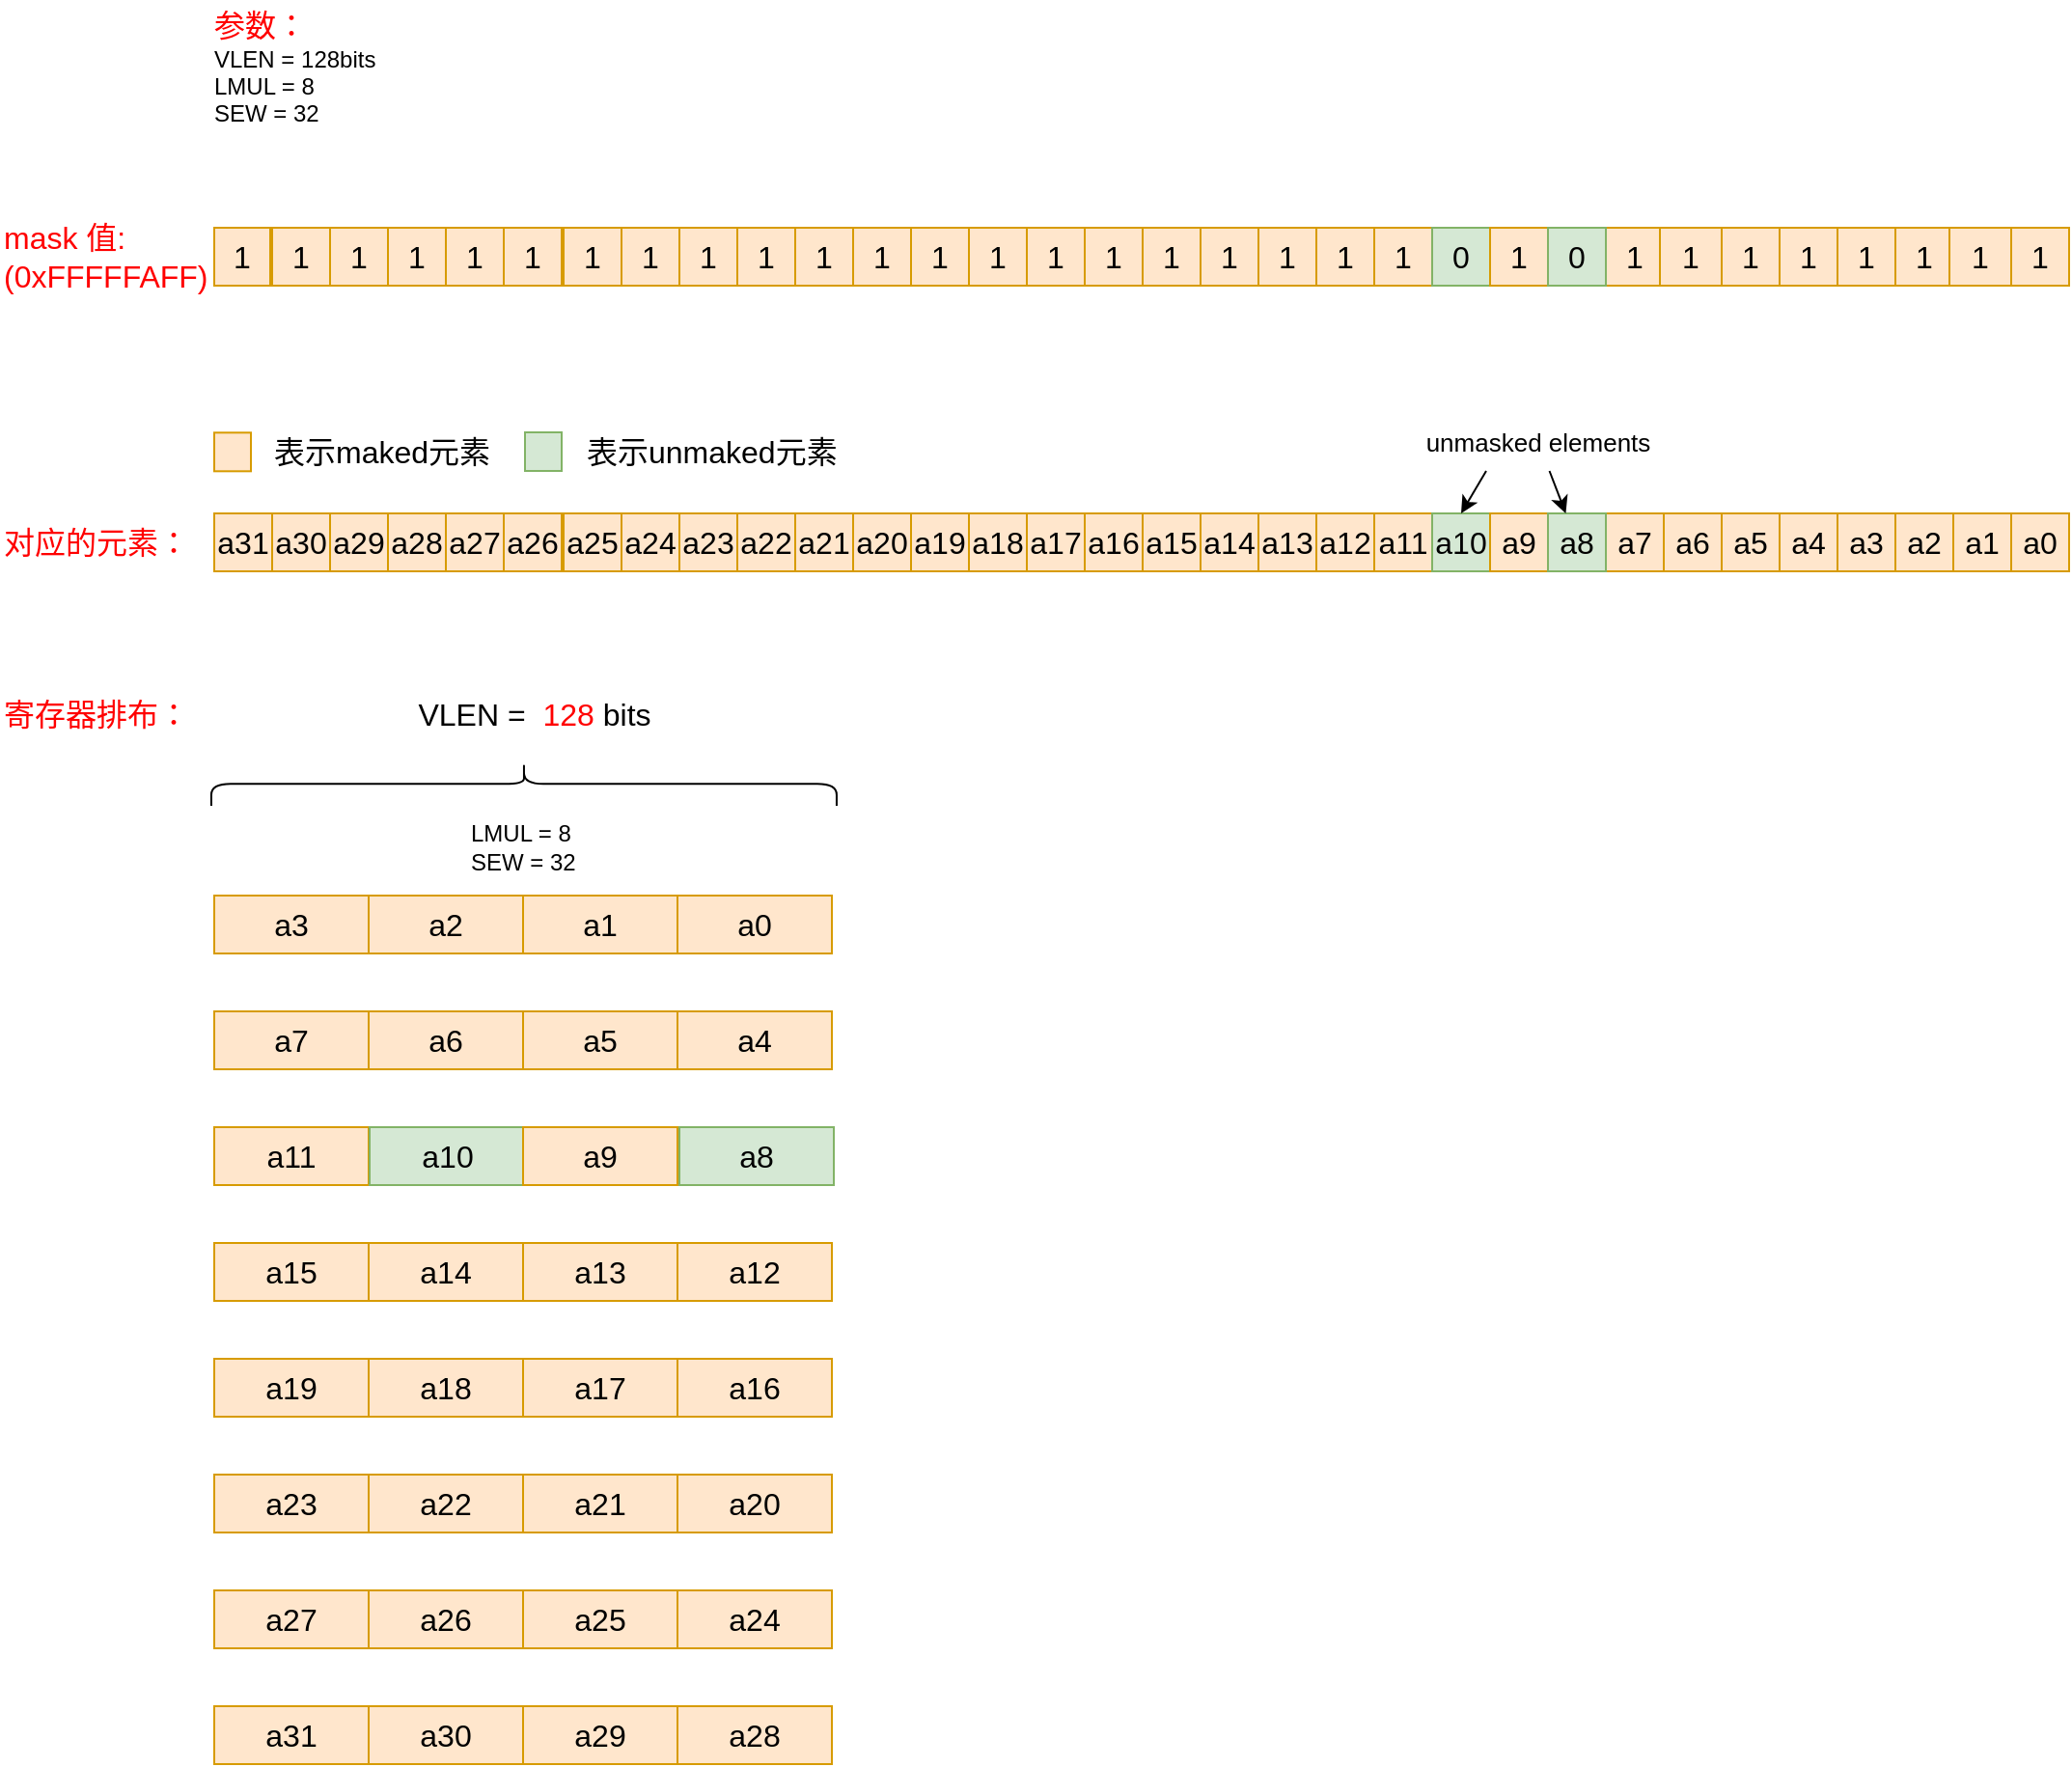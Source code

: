 <mxfile version="21.5.0" type="device">
  <diagram name="第 1 页" id="nJRzv5rlB3VEnub_vDUY">
    <mxGraphModel dx="1416" dy="818" grid="1" gridSize="10" guides="1" tooltips="1" connect="1" arrows="1" fold="1" page="1" pageScale="1" pageWidth="827" pageHeight="1169" math="0" shadow="0">
      <root>
        <mxCell id="0" />
        <mxCell id="1" parent="0" />
        <mxCell id="L7PPIbatm0o-3SstzBcX-66" value="&lt;font style=&quot;font-size: 16px;&quot;&gt;a3&lt;/font&gt;" style="rounded=0;whiteSpace=wrap;html=1;fillColor=#ffe6cc;strokeColor=#d79b00;" parent="1" vertex="1">
          <mxGeometry x="161" y="570" width="80" height="30" as="geometry" />
        </mxCell>
        <mxCell id="L7PPIbatm0o-3SstzBcX-67" value="a2" style="rounded=0;whiteSpace=wrap;html=1;" parent="1" vertex="1">
          <mxGeometry x="241" y="570" width="80" height="30" as="geometry" />
        </mxCell>
        <mxCell id="L7PPIbatm0o-3SstzBcX-68" value="&lt;font style=&quot;font-size: 16px;&quot;&gt;a1&lt;/font&gt;" style="rounded=0;whiteSpace=wrap;html=1;fillColor=#FFB366;" parent="1" vertex="1">
          <mxGeometry x="321" y="570" width="80" height="30" as="geometry" />
        </mxCell>
        <mxCell id="L7PPIbatm0o-3SstzBcX-69" value="&lt;font style=&quot;font-size: 16px;&quot;&gt;a0&lt;/font&gt;" style="rounded=0;whiteSpace=wrap;html=1;fillColor=#ffe6cc;strokeColor=#d79b00;" parent="1" vertex="1">
          <mxGeometry x="401" y="570" width="80" height="30" as="geometry" />
        </mxCell>
        <mxCell id="L7PPIbatm0o-3SstzBcX-70" value="&lt;font style=&quot;font-size: 16px;&quot;&gt;a7&lt;/font&gt;" style="rounded=0;whiteSpace=wrap;html=1;fillColor=#ffe6cc;strokeColor=#d79b00;" parent="1" vertex="1">
          <mxGeometry x="161" y="630" width="80" height="30" as="geometry" />
        </mxCell>
        <mxCell id="L7PPIbatm0o-3SstzBcX-71" value="&lt;font style=&quot;font-size: 16px;&quot;&gt;a6&lt;/font&gt;" style="rounded=0;whiteSpace=wrap;html=1;fillColor=#ffe6cc;strokeColor=#d79b00;" parent="1" vertex="1">
          <mxGeometry x="241" y="630" width="80" height="30" as="geometry" />
        </mxCell>
        <mxCell id="L7PPIbatm0o-3SstzBcX-72" value="&lt;font style=&quot;font-size: 16px;&quot;&gt;a5&lt;/font&gt;" style="rounded=0;whiteSpace=wrap;html=1;fillColor=#ffe6cc;strokeColor=#d79b00;" parent="1" vertex="1">
          <mxGeometry x="321" y="630" width="80" height="30" as="geometry" />
        </mxCell>
        <mxCell id="L7PPIbatm0o-3SstzBcX-73" value="&lt;font style=&quot;font-size: 16px;&quot;&gt;a4&lt;/font&gt;" style="rounded=0;whiteSpace=wrap;html=1;fillColor=#ffe6cc;strokeColor=#d79b00;" parent="1" vertex="1">
          <mxGeometry x="401" y="630" width="80" height="30" as="geometry" />
        </mxCell>
        <mxCell id="L7PPIbatm0o-3SstzBcX-74" value="&lt;font style=&quot;font-size: 16px;&quot;&gt;a3&lt;/font&gt;" style="rounded=0;whiteSpace=wrap;html=1;" parent="1" vertex="1">
          <mxGeometry x="241" y="570" width="80" height="30" as="geometry" />
        </mxCell>
        <mxCell id="L7PPIbatm0o-3SstzBcX-75" value="&lt;font style=&quot;font-size: 16px;&quot;&gt;a2&lt;/font&gt;" style="rounded=0;whiteSpace=wrap;html=1;fillColor=#FFB366;" parent="1" vertex="1">
          <mxGeometry x="241" y="570" width="80" height="30" as="geometry" />
        </mxCell>
        <mxCell id="L7PPIbatm0o-3SstzBcX-77" value="LMUL = 8&lt;br&gt;SEW = 32" style="text;strokeColor=none;align=left;fillColor=none;html=1;verticalAlign=middle;whiteSpace=wrap;rounded=0;" parent="1" vertex="1">
          <mxGeometry x="292" y="530" width="60" height="30" as="geometry" />
        </mxCell>
        <mxCell id="L7PPIbatm0o-3SstzBcX-79" value="" style="shape=curlyBracket;whiteSpace=wrap;html=1;rounded=1;labelPosition=left;verticalLabelPosition=middle;align=right;verticalAlign=middle;rotation=90;size=0.5;" parent="1" vertex="1">
          <mxGeometry x="310.16" y="350.16" width="22.63" height="324" as="geometry" />
        </mxCell>
        <mxCell id="L7PPIbatm0o-3SstzBcX-80" value="&lt;font style=&quot;font-size: 16px;&quot;&gt;VLEN =&amp;nbsp; &lt;font style=&quot;font-size: 16px;&quot; color=&quot;#ff0000&quot;&gt;128 &lt;/font&gt;bits&lt;/font&gt;" style="text;strokeColor=none;align=center;fillColor=none;html=1;verticalAlign=middle;whiteSpace=wrap;rounded=0;" parent="1" vertex="1">
          <mxGeometry x="262.32" y="461" width="130" height="30" as="geometry" />
        </mxCell>
        <mxCell id="L7PPIbatm0o-3SstzBcX-81" value="&lt;font style=&quot;font-size: 16px;&quot;&gt;a2&lt;/font&gt;" style="rounded=0;whiteSpace=wrap;html=1;fillColor=#ffe6cc;strokeColor=#d79b00;" parent="1" vertex="1">
          <mxGeometry x="241" y="570" width="80" height="30" as="geometry" />
        </mxCell>
        <mxCell id="L7PPIbatm0o-3SstzBcX-82" value="&lt;font style=&quot;font-size: 16px;&quot;&gt;a1&lt;/font&gt;" style="rounded=0;whiteSpace=wrap;html=1;fillColor=#ffe6cc;strokeColor=#d79b00;" parent="1" vertex="1">
          <mxGeometry x="321" y="570" width="80" height="30" as="geometry" />
        </mxCell>
        <mxCell id="L7PPIbatm0o-3SstzBcX-85" value="&lt;font style=&quot;font-size: 16px;&quot;&gt;a11&lt;/font&gt;" style="rounded=0;whiteSpace=wrap;html=1;fillColor=#ffe6cc;strokeColor=#d79b00;" parent="1" vertex="1">
          <mxGeometry x="161" y="690" width="80" height="30" as="geometry" />
        </mxCell>
        <mxCell id="L7PPIbatm0o-3SstzBcX-86" value="&lt;span style=&quot;font-size: 16px;&quot;&gt;a10&lt;/span&gt;" style="rounded=0;whiteSpace=wrap;html=1;fillColor=#d5e8d4;strokeColor=#82b366;" parent="1" vertex="1">
          <mxGeometry x="241.5" y="690" width="80" height="30" as="geometry" />
        </mxCell>
        <mxCell id="L7PPIbatm0o-3SstzBcX-87" value="&lt;font style=&quot;font-size: 16px;&quot;&gt;a9&lt;/font&gt;" style="rounded=0;whiteSpace=wrap;html=1;fillColor=#ffe6cc;strokeColor=#d79b00;" parent="1" vertex="1">
          <mxGeometry x="321" y="690" width="80" height="30" as="geometry" />
        </mxCell>
        <mxCell id="L7PPIbatm0o-3SstzBcX-88" value="&lt;span style=&quot;font-size: 16px;&quot;&gt;a8&lt;/span&gt;" style="rounded=0;whiteSpace=wrap;html=1;fillColor=#d5e8d4;strokeColor=#82b366;" parent="1" vertex="1">
          <mxGeometry x="402" y="690" width="80" height="30" as="geometry" />
        </mxCell>
        <mxCell id="L7PPIbatm0o-3SstzBcX-90" value="&lt;font style=&quot;font-size: 16px;&quot;&gt;a15&lt;/font&gt;" style="rounded=0;whiteSpace=wrap;html=1;fillColor=#ffe6cc;strokeColor=#d79b00;" parent="1" vertex="1">
          <mxGeometry x="161" y="750" width="80" height="30" as="geometry" />
        </mxCell>
        <mxCell id="L7PPIbatm0o-3SstzBcX-91" value="&lt;font style=&quot;font-size: 16px;&quot;&gt;a14&lt;/font&gt;" style="rounded=0;whiteSpace=wrap;html=1;fillColor=#ffe6cc;strokeColor=#d79b00;" parent="1" vertex="1">
          <mxGeometry x="241" y="750" width="80" height="30" as="geometry" />
        </mxCell>
        <mxCell id="L7PPIbatm0o-3SstzBcX-92" value="&lt;font style=&quot;font-size: 16px;&quot;&gt;a13&lt;/font&gt;" style="rounded=0;whiteSpace=wrap;html=1;fillColor=#ffe6cc;strokeColor=#d79b00;" parent="1" vertex="1">
          <mxGeometry x="321" y="750" width="80" height="30" as="geometry" />
        </mxCell>
        <mxCell id="L7PPIbatm0o-3SstzBcX-93" value="&lt;font style=&quot;font-size: 16px;&quot;&gt;a12&lt;/font&gt;" style="rounded=0;whiteSpace=wrap;html=1;fillColor=#ffe6cc;strokeColor=#d79b00;" parent="1" vertex="1">
          <mxGeometry x="401" y="750" width="80" height="30" as="geometry" />
        </mxCell>
        <mxCell id="L7PPIbatm0o-3SstzBcX-95" value="&lt;font style=&quot;font-size: 16px;&quot;&gt;a19&lt;/font&gt;" style="rounded=0;whiteSpace=wrap;html=1;fillColor=#ffe6cc;strokeColor=#d79b00;" parent="1" vertex="1">
          <mxGeometry x="161" y="810" width="80" height="30" as="geometry" />
        </mxCell>
        <mxCell id="L7PPIbatm0o-3SstzBcX-96" value="&lt;font style=&quot;font-size: 16px;&quot;&gt;a18&lt;/font&gt;" style="rounded=0;whiteSpace=wrap;html=1;fillColor=#ffe6cc;strokeColor=#d79b00;" parent="1" vertex="1">
          <mxGeometry x="241" y="810" width="80" height="30" as="geometry" />
        </mxCell>
        <mxCell id="L7PPIbatm0o-3SstzBcX-97" value="&lt;font style=&quot;font-size: 16px;&quot;&gt;a17&lt;/font&gt;" style="rounded=0;whiteSpace=wrap;html=1;fillColor=#ffe6cc;strokeColor=#d79b00;" parent="1" vertex="1">
          <mxGeometry x="321" y="810" width="80" height="30" as="geometry" />
        </mxCell>
        <mxCell id="L7PPIbatm0o-3SstzBcX-98" value="&lt;font style=&quot;font-size: 16px;&quot;&gt;a16&lt;/font&gt;" style="rounded=0;whiteSpace=wrap;html=1;fillColor=#ffe6cc;strokeColor=#d79b00;" parent="1" vertex="1">
          <mxGeometry x="401" y="810" width="80" height="30" as="geometry" />
        </mxCell>
        <mxCell id="L7PPIbatm0o-3SstzBcX-100" value="&lt;font style=&quot;font-size: 16px;&quot;&gt;a23&lt;/font&gt;" style="rounded=0;whiteSpace=wrap;html=1;fillColor=#ffe6cc;strokeColor=#d79b00;" parent="1" vertex="1">
          <mxGeometry x="161" y="870" width="80" height="30" as="geometry" />
        </mxCell>
        <mxCell id="L7PPIbatm0o-3SstzBcX-101" value="&lt;font style=&quot;font-size: 16px;&quot;&gt;a22&lt;/font&gt;" style="rounded=0;whiteSpace=wrap;html=1;fillColor=#ffe6cc;strokeColor=#d79b00;" parent="1" vertex="1">
          <mxGeometry x="241" y="870" width="80" height="30" as="geometry" />
        </mxCell>
        <mxCell id="L7PPIbatm0o-3SstzBcX-102" value="&lt;font style=&quot;font-size: 16px;&quot;&gt;a21&lt;/font&gt;" style="rounded=0;whiteSpace=wrap;html=1;fillColor=#ffe6cc;strokeColor=#d79b00;" parent="1" vertex="1">
          <mxGeometry x="321" y="870" width="80" height="30" as="geometry" />
        </mxCell>
        <mxCell id="L7PPIbatm0o-3SstzBcX-103" value="&lt;span style=&quot;font-size: 16px;&quot;&gt;a20&lt;/span&gt;" style="rounded=0;whiteSpace=wrap;html=1;fillColor=#ffe6cc;strokeColor=#d79b00;" parent="1" vertex="1">
          <mxGeometry x="401" y="870" width="80" height="30" as="geometry" />
        </mxCell>
        <mxCell id="L7PPIbatm0o-3SstzBcX-105" value="&lt;font style=&quot;font-size: 16px;&quot;&gt;a27&lt;/font&gt;" style="rounded=0;whiteSpace=wrap;html=1;fillColor=#ffe6cc;strokeColor=#d79b00;" parent="1" vertex="1">
          <mxGeometry x="161" y="930" width="80" height="30" as="geometry" />
        </mxCell>
        <mxCell id="L7PPIbatm0o-3SstzBcX-106" value="&lt;font style=&quot;font-size: 16px;&quot;&gt;a26&lt;/font&gt;" style="rounded=0;whiteSpace=wrap;html=1;fillColor=#ffe6cc;strokeColor=#d79b00;" parent="1" vertex="1">
          <mxGeometry x="241" y="930" width="80" height="30" as="geometry" />
        </mxCell>
        <mxCell id="L7PPIbatm0o-3SstzBcX-107" value="&lt;font style=&quot;font-size: 16px;&quot;&gt;a25&lt;/font&gt;" style="rounded=0;whiteSpace=wrap;html=1;fillColor=#ffe6cc;strokeColor=#d79b00;" parent="1" vertex="1">
          <mxGeometry x="321" y="930" width="80" height="30" as="geometry" />
        </mxCell>
        <mxCell id="L7PPIbatm0o-3SstzBcX-108" value="&lt;span style=&quot;font-size: 16px;&quot;&gt;a24&lt;/span&gt;" style="rounded=0;whiteSpace=wrap;html=1;fillColor=#ffe6cc;strokeColor=#d79b00;" parent="1" vertex="1">
          <mxGeometry x="401" y="930" width="80" height="30" as="geometry" />
        </mxCell>
        <mxCell id="L7PPIbatm0o-3SstzBcX-110" value="&lt;font style=&quot;font-size: 16px;&quot;&gt;a31&lt;/font&gt;" style="rounded=0;whiteSpace=wrap;html=1;fillColor=#ffe6cc;strokeColor=#d79b00;" parent="1" vertex="1">
          <mxGeometry x="161" y="990" width="80" height="30" as="geometry" />
        </mxCell>
        <mxCell id="L7PPIbatm0o-3SstzBcX-111" value="&lt;font style=&quot;font-size: 16px;&quot;&gt;a30&lt;/font&gt;" style="rounded=0;whiteSpace=wrap;html=1;fillColor=#ffe6cc;strokeColor=#d79b00;" parent="1" vertex="1">
          <mxGeometry x="241" y="990" width="80" height="30" as="geometry" />
        </mxCell>
        <mxCell id="L7PPIbatm0o-3SstzBcX-112" value="&lt;font style=&quot;font-size: 16px;&quot;&gt;a29&lt;/font&gt;" style="rounded=0;whiteSpace=wrap;html=1;fillColor=#ffe6cc;strokeColor=#d79b00;" parent="1" vertex="1">
          <mxGeometry x="321" y="990" width="80" height="30" as="geometry" />
        </mxCell>
        <mxCell id="L7PPIbatm0o-3SstzBcX-113" value="&lt;font style=&quot;font-size: 16px;&quot;&gt;a28&lt;/font&gt;" style="rounded=0;whiteSpace=wrap;html=1;fillColor=#ffe6cc;strokeColor=#d79b00;" parent="1" vertex="1">
          <mxGeometry x="401" y="990" width="80" height="30" as="geometry" />
        </mxCell>
        <mxCell id="tb1awdMNRKqUdHzma3g3-1" value="&lt;font style=&quot;font-size: 16px;&quot;&gt;a3&lt;/font&gt;" style="rounded=0;whiteSpace=wrap;html=1;fillColor=#ffe6cc;strokeColor=#d79b00;" parent="1" vertex="1">
          <mxGeometry x="1002" y="372" width="30" height="30" as="geometry" />
        </mxCell>
        <mxCell id="tb1awdMNRKqUdHzma3g3-2" value="&lt;font style=&quot;font-size: 16px;&quot;&gt;a7&lt;/font&gt;" style="rounded=0;whiteSpace=wrap;html=1;fillColor=#ffe6cc;strokeColor=#d79b00;" parent="1" vertex="1">
          <mxGeometry x="882" y="372" width="30" height="30" as="geometry" />
        </mxCell>
        <mxCell id="tb1awdMNRKqUdHzma3g3-3" value="&lt;font style=&quot;font-size: 16px;&quot;&gt;a6&lt;/font&gt;" style="rounded=0;whiteSpace=wrap;html=1;fillColor=#ffe6cc;strokeColor=#d79b00;" parent="1" vertex="1">
          <mxGeometry x="912" y="372" width="30" height="30" as="geometry" />
        </mxCell>
        <mxCell id="tb1awdMNRKqUdHzma3g3-4" value="&lt;font style=&quot;font-size: 16px;&quot;&gt;a5&lt;/font&gt;" style="rounded=0;whiteSpace=wrap;html=1;fillColor=#ffe6cc;strokeColor=#d79b00;" parent="1" vertex="1">
          <mxGeometry x="942" y="372" width="30" height="30" as="geometry" />
        </mxCell>
        <mxCell id="tb1awdMNRKqUdHzma3g3-5" value="&lt;font color=&quot;#ff0000&quot; style=&quot;font-size: 16px;&quot;&gt;参数：&lt;/font&gt;&lt;br&gt;VLEN = 128bits&lt;br&gt;LMUL = 8&lt;br&gt;SEW = 32" style="text;strokeColor=none;align=left;fillColor=none;html=1;verticalAlign=middle;whiteSpace=wrap;rounded=0;" parent="1" vertex="1">
          <mxGeometry x="159" y="106" width="100" height="70" as="geometry" />
        </mxCell>
        <mxCell id="tb1awdMNRKqUdHzma3g3-6" value="&lt;font style=&quot;font-size: 16px;&quot;&gt;a2&lt;/font&gt;" style="rounded=0;whiteSpace=wrap;html=1;fillColor=#ffe6cc;strokeColor=#d79b00;" parent="1" vertex="1">
          <mxGeometry x="1032" y="372" width="30" height="30" as="geometry" />
        </mxCell>
        <mxCell id="tb1awdMNRKqUdHzma3g3-7" value="&lt;font style=&quot;font-size: 16px;&quot;&gt;a0&lt;/font&gt;" style="rounded=0;whiteSpace=wrap;html=1;fillColor=#ffe6cc;strokeColor=#d79b00;" parent="1" vertex="1">
          <mxGeometry x="1092" y="372" width="30" height="30" as="geometry" />
        </mxCell>
        <mxCell id="tb1awdMNRKqUdHzma3g3-8" value="&lt;font style=&quot;font-size: 16px;&quot;&gt;a4&lt;/font&gt;" style="rounded=0;whiteSpace=wrap;html=1;fillColor=#ffe6cc;strokeColor=#d79b00;" parent="1" vertex="1">
          <mxGeometry x="972" y="372" width="30" height="30" as="geometry" />
        </mxCell>
        <mxCell id="tb1awdMNRKqUdHzma3g3-9" value="&lt;font style=&quot;font-size: 16px;&quot;&gt;a11&lt;/font&gt;" style="rounded=0;whiteSpace=wrap;html=1;fillColor=#ffe6cc;strokeColor=#d79b00;" parent="1" vertex="1">
          <mxGeometry x="762" y="372" width="30" height="30" as="geometry" />
        </mxCell>
        <mxCell id="tb1awdMNRKqUdHzma3g3-10" value="&lt;span style=&quot;font-size: 16px;&quot;&gt;a10&lt;/span&gt;" style="rounded=0;whiteSpace=wrap;html=1;fillColor=#d5e8d4;strokeColor=#82b366;" parent="1" vertex="1">
          <mxGeometry x="792" y="372" width="30" height="30" as="geometry" />
        </mxCell>
        <mxCell id="tb1awdMNRKqUdHzma3g3-11" value="&lt;font style=&quot;font-size: 16px;&quot;&gt;a9&lt;/font&gt;" style="rounded=0;whiteSpace=wrap;html=1;fillColor=#ffe6cc;strokeColor=#d79b00;" parent="1" vertex="1">
          <mxGeometry x="822" y="372" width="30" height="30" as="geometry" />
        </mxCell>
        <mxCell id="tb1awdMNRKqUdHzma3g3-12" value="&lt;font style=&quot;font-size: 16px;&quot;&gt;a8&lt;/font&gt;" style="rounded=0;whiteSpace=wrap;html=1;fillColor=#d5e8d4;strokeColor=#82b366;" parent="1" vertex="1">
          <mxGeometry x="852" y="372" width="30" height="30" as="geometry" />
        </mxCell>
        <mxCell id="tb1awdMNRKqUdHzma3g3-13" value="&lt;font style=&quot;font-size: 16px;&quot;&gt;a15&lt;/font&gt;" style="rounded=0;whiteSpace=wrap;html=1;fillColor=#ffe6cc;strokeColor=#d79b00;" parent="1" vertex="1">
          <mxGeometry x="642" y="372" width="30" height="30" as="geometry" />
        </mxCell>
        <mxCell id="tb1awdMNRKqUdHzma3g3-14" value="&lt;font style=&quot;font-size: 16px;&quot;&gt;a14&lt;/font&gt;" style="rounded=0;whiteSpace=wrap;html=1;fillColor=#ffe6cc;strokeColor=#d79b00;" parent="1" vertex="1">
          <mxGeometry x="672" y="372" width="30" height="30" as="geometry" />
        </mxCell>
        <mxCell id="tb1awdMNRKqUdHzma3g3-15" value="&lt;font style=&quot;font-size: 16px;&quot;&gt;a13&lt;/font&gt;" style="rounded=0;whiteSpace=wrap;html=1;fillColor=#ffe6cc;strokeColor=#d79b00;" parent="1" vertex="1">
          <mxGeometry x="702" y="372" width="30" height="30" as="geometry" />
        </mxCell>
        <mxCell id="tb1awdMNRKqUdHzma3g3-16" value="&lt;font style=&quot;font-size: 16px;&quot;&gt;a12&lt;/font&gt;" style="rounded=0;whiteSpace=wrap;html=1;fillColor=#ffe6cc;strokeColor=#d79b00;" parent="1" vertex="1">
          <mxGeometry x="732" y="372" width="30" height="30" as="geometry" />
        </mxCell>
        <mxCell id="tb1awdMNRKqUdHzma3g3-17" value="&lt;font style=&quot;font-size: 16px;&quot;&gt;a19&lt;/font&gt;" style="rounded=0;whiteSpace=wrap;html=1;fillColor=#ffe6cc;strokeColor=#d79b00;" parent="1" vertex="1">
          <mxGeometry x="522" y="372" width="30" height="30" as="geometry" />
        </mxCell>
        <mxCell id="tb1awdMNRKqUdHzma3g3-18" value="&lt;font style=&quot;font-size: 16px;&quot;&gt;a18&lt;/font&gt;" style="rounded=0;whiteSpace=wrap;html=1;fillColor=#ffe6cc;strokeColor=#d79b00;" parent="1" vertex="1">
          <mxGeometry x="552" y="372" width="30" height="30" as="geometry" />
        </mxCell>
        <mxCell id="tb1awdMNRKqUdHzma3g3-19" value="&lt;font style=&quot;font-size: 16px;&quot;&gt;a17&lt;/font&gt;" style="rounded=0;whiteSpace=wrap;html=1;fillColor=#ffe6cc;strokeColor=#d79b00;" parent="1" vertex="1">
          <mxGeometry x="582" y="372" width="30" height="30" as="geometry" />
        </mxCell>
        <mxCell id="tb1awdMNRKqUdHzma3g3-20" value="&lt;font style=&quot;font-size: 16px;&quot;&gt;a16&lt;/font&gt;" style="rounded=0;whiteSpace=wrap;html=1;fillColor=#ffe6cc;strokeColor=#d79b00;" parent="1" vertex="1">
          <mxGeometry x="612" y="372" width="30" height="30" as="geometry" />
        </mxCell>
        <mxCell id="tb1awdMNRKqUdHzma3g3-21" value="&lt;font style=&quot;font-size: 16px;&quot;&gt;a23&lt;/font&gt;" style="rounded=0;whiteSpace=wrap;html=1;fillColor=#ffe6cc;strokeColor=#d79b00;" parent="1" vertex="1">
          <mxGeometry x="402" y="372" width="30" height="30" as="geometry" />
        </mxCell>
        <mxCell id="tb1awdMNRKqUdHzma3g3-22" value="&lt;font style=&quot;font-size: 16px;&quot;&gt;a22&lt;/font&gt;" style="rounded=0;whiteSpace=wrap;html=1;fillColor=#ffe6cc;strokeColor=#d79b00;" parent="1" vertex="1">
          <mxGeometry x="432" y="372" width="30" height="30" as="geometry" />
        </mxCell>
        <mxCell id="tb1awdMNRKqUdHzma3g3-23" value="&lt;font style=&quot;font-size: 16px;&quot;&gt;a21&lt;/font&gt;" style="rounded=0;whiteSpace=wrap;html=1;fillColor=#ffe6cc;strokeColor=#d79b00;" parent="1" vertex="1">
          <mxGeometry x="462" y="372" width="30" height="30" as="geometry" />
        </mxCell>
        <mxCell id="tb1awdMNRKqUdHzma3g3-24" value="&lt;font style=&quot;font-size: 16px;&quot;&gt;a20&lt;/font&gt;" style="rounded=0;whiteSpace=wrap;html=1;fillColor=#ffe6cc;strokeColor=#d79b00;" parent="1" vertex="1">
          <mxGeometry x="492" y="372" width="30" height="30" as="geometry" />
        </mxCell>
        <mxCell id="tb1awdMNRKqUdHzma3g3-25" value="&lt;font style=&quot;font-size: 16px;&quot;&gt;a27&lt;/font&gt;" style="rounded=0;whiteSpace=wrap;html=1;fillColor=#ffe6cc;strokeColor=#d79b00;" parent="1" vertex="1">
          <mxGeometry x="281" y="372" width="30" height="30" as="geometry" />
        </mxCell>
        <mxCell id="tb1awdMNRKqUdHzma3g3-26" value="&lt;font style=&quot;font-size: 16px;&quot;&gt;a26&lt;/font&gt;" style="rounded=0;whiteSpace=wrap;html=1;fillColor=#ffe6cc;strokeColor=#d79b00;" parent="1" vertex="1">
          <mxGeometry x="311" y="372" width="30" height="30" as="geometry" />
        </mxCell>
        <mxCell id="tb1awdMNRKqUdHzma3g3-27" value="&lt;font style=&quot;font-size: 16px;&quot;&gt;a25&lt;/font&gt;" style="rounded=0;whiteSpace=wrap;html=1;fillColor=#ffe6cc;strokeColor=#d79b00;" parent="1" vertex="1">
          <mxGeometry x="342" y="372" width="30" height="30" as="geometry" />
        </mxCell>
        <mxCell id="tb1awdMNRKqUdHzma3g3-28" value="&lt;font style=&quot;font-size: 16px;&quot;&gt;a24&lt;/font&gt;" style="rounded=0;whiteSpace=wrap;html=1;fillColor=#ffe6cc;strokeColor=#d79b00;" parent="1" vertex="1">
          <mxGeometry x="372" y="372" width="30" height="30" as="geometry" />
        </mxCell>
        <mxCell id="tb1awdMNRKqUdHzma3g3-29" value="&lt;font style=&quot;font-size: 16px;&quot;&gt;a28&lt;/font&gt;" style="rounded=0;whiteSpace=wrap;html=1;fillColor=#ffe6cc;strokeColor=#d79b00;" parent="1" vertex="1">
          <mxGeometry x="251" y="372" width="30" height="30" as="geometry" />
        </mxCell>
        <mxCell id="tb1awdMNRKqUdHzma3g3-30" value="&lt;font style=&quot;font-size: 16px;&quot;&gt;a31&lt;/font&gt;" style="rounded=0;whiteSpace=wrap;html=1;fillColor=#ffe6cc;strokeColor=#d79b00;" parent="1" vertex="1">
          <mxGeometry x="161" y="372" width="30" height="30" as="geometry" />
        </mxCell>
        <mxCell id="tb1awdMNRKqUdHzma3g3-31" value="&lt;font style=&quot;font-size: 16px;&quot;&gt;a30&lt;/font&gt;" style="rounded=0;whiteSpace=wrap;html=1;fillColor=#ffe6cc;strokeColor=#d79b00;" parent="1" vertex="1">
          <mxGeometry x="191" y="372" width="30" height="30" as="geometry" />
        </mxCell>
        <mxCell id="tb1awdMNRKqUdHzma3g3-32" value="&lt;font style=&quot;font-size: 16px;&quot;&gt;a29&lt;/font&gt;" style="rounded=0;whiteSpace=wrap;html=1;fillColor=#ffe6cc;strokeColor=#d79b00;" parent="1" vertex="1">
          <mxGeometry x="221" y="372" width="30" height="30" as="geometry" />
        </mxCell>
        <mxCell id="tb1awdMNRKqUdHzma3g3-35" value="&lt;font style=&quot;font-size: 16px;&quot;&gt;a1&lt;/font&gt;" style="rounded=0;whiteSpace=wrap;html=1;fillColor=#ffe6cc;strokeColor=#d79b00;" parent="1" vertex="1">
          <mxGeometry x="1062" y="372" width="30" height="30" as="geometry" />
        </mxCell>
        <mxCell id="tb1awdMNRKqUdHzma3g3-46" value="&lt;font style=&quot;font-size: 13px;&quot;&gt;unmasked elements&lt;/font&gt;" style="text;strokeColor=none;align=center;fillColor=none;html=1;verticalAlign=middle;whiteSpace=wrap;rounded=0;" parent="1" vertex="1">
          <mxGeometry x="777" y="320" width="140" height="30" as="geometry" />
        </mxCell>
        <mxCell id="tb1awdMNRKqUdHzma3g3-47" value="" style="endArrow=classic;html=1;rounded=0;" parent="1" source="tb1awdMNRKqUdHzma3g3-46" target="tb1awdMNRKqUdHzma3g3-12" edge="1">
          <mxGeometry width="50" height="50" relative="1" as="geometry">
            <mxPoint x="842" y="530" as="sourcePoint" />
            <mxPoint x="865" y="510" as="targetPoint" />
          </mxGeometry>
        </mxCell>
        <mxCell id="tb1awdMNRKqUdHzma3g3-49" value="&lt;font color=&quot;#ff0000&quot; style=&quot;font-size: 16px;&quot;&gt;对应的元素：&lt;/font&gt;" style="text;strokeColor=none;align=left;fillColor=none;html=1;verticalAlign=middle;whiteSpace=wrap;rounded=0;" parent="1" vertex="1">
          <mxGeometry x="50" y="372" width="111" height="30" as="geometry" />
        </mxCell>
        <mxCell id="tb1awdMNRKqUdHzma3g3-50" value="&lt;font style=&quot;font-size: 16px;&quot;&gt;1&lt;/font&gt;" style="rounded=0;whiteSpace=wrap;html=1;fillColor=#ffe6cc;strokeColor=#d79b00;" parent="1" vertex="1">
          <mxGeometry x="1002" y="224" width="30" height="30" as="geometry" />
        </mxCell>
        <mxCell id="tb1awdMNRKqUdHzma3g3-51" value="&lt;font style=&quot;font-size: 16px;&quot;&gt;1&lt;/font&gt;" style="rounded=0;whiteSpace=wrap;html=1;fillColor=#ffe6cc;strokeColor=#d79b00;" parent="1" vertex="1">
          <mxGeometry x="882" y="224" width="30" height="30" as="geometry" />
        </mxCell>
        <mxCell id="tb1awdMNRKqUdHzma3g3-52" value="&lt;font style=&quot;font-size: 16px;&quot;&gt;1&lt;/font&gt;" style="rounded=0;whiteSpace=wrap;html=1;fillColor=#ffe6cc;strokeColor=#d79b00;" parent="1" vertex="1">
          <mxGeometry x="910" y="224" width="32" height="30" as="geometry" />
        </mxCell>
        <mxCell id="tb1awdMNRKqUdHzma3g3-53" value="&lt;font style=&quot;font-size: 16px;&quot;&gt;1&lt;/font&gt;" style="rounded=0;whiteSpace=wrap;html=1;fillColor=#ffe6cc;strokeColor=#d79b00;" parent="1" vertex="1">
          <mxGeometry x="942" y="224" width="30" height="30" as="geometry" />
        </mxCell>
        <mxCell id="tb1awdMNRKqUdHzma3g3-54" value="&lt;font style=&quot;font-size: 16px;&quot;&gt;1&lt;/font&gt;" style="rounded=0;whiteSpace=wrap;html=1;fillColor=#ffe6cc;strokeColor=#d79b00;" parent="1" vertex="1">
          <mxGeometry x="1032" y="224" width="30" height="30" as="geometry" />
        </mxCell>
        <mxCell id="tb1awdMNRKqUdHzma3g3-55" value="&lt;font style=&quot;font-size: 16px;&quot;&gt;1&lt;/font&gt;" style="rounded=0;whiteSpace=wrap;html=1;fillColor=#ffe6cc;strokeColor=#d79b00;" parent="1" vertex="1">
          <mxGeometry x="1092" y="224" width="30" height="30" as="geometry" />
        </mxCell>
        <mxCell id="tb1awdMNRKqUdHzma3g3-56" value="&lt;font style=&quot;font-size: 16px;&quot;&gt;1&lt;/font&gt;" style="rounded=0;whiteSpace=wrap;html=1;fillColor=#ffe6cc;strokeColor=#d79b00;" parent="1" vertex="1">
          <mxGeometry x="972" y="224" width="30" height="30" as="geometry" />
        </mxCell>
        <mxCell id="tb1awdMNRKqUdHzma3g3-57" value="&lt;font style=&quot;font-size: 16px;&quot;&gt;1&lt;/font&gt;" style="rounded=0;whiteSpace=wrap;html=1;fillColor=#ffe6cc;strokeColor=#d79b00;" parent="1" vertex="1">
          <mxGeometry x="762" y="224" width="30" height="30" as="geometry" />
        </mxCell>
        <mxCell id="tb1awdMNRKqUdHzma3g3-58" value="&lt;span style=&quot;font-size: 16px;&quot;&gt;0&lt;/span&gt;" style="rounded=0;whiteSpace=wrap;html=1;fillColor=#d5e8d4;strokeColor=#82b366;" parent="1" vertex="1">
          <mxGeometry x="792" y="224" width="30" height="30" as="geometry" />
        </mxCell>
        <mxCell id="tb1awdMNRKqUdHzma3g3-59" value="&lt;font style=&quot;font-size: 16px;&quot;&gt;1&lt;/font&gt;" style="rounded=0;whiteSpace=wrap;html=1;fillColor=#ffe6cc;strokeColor=#d79b00;" parent="1" vertex="1">
          <mxGeometry x="822" y="224" width="30" height="30" as="geometry" />
        </mxCell>
        <mxCell id="tb1awdMNRKqUdHzma3g3-60" value="&lt;font style=&quot;font-size: 16px;&quot;&gt;0&lt;/font&gt;" style="rounded=0;whiteSpace=wrap;html=1;fillColor=#d5e8d4;strokeColor=#82b366;" parent="1" vertex="1">
          <mxGeometry x="852" y="224" width="30" height="30" as="geometry" />
        </mxCell>
        <mxCell id="tb1awdMNRKqUdHzma3g3-61" value="&lt;font style=&quot;font-size: 16px;&quot;&gt;1&lt;/font&gt;" style="rounded=0;whiteSpace=wrap;html=1;fillColor=#ffe6cc;strokeColor=#d79b00;" parent="1" vertex="1">
          <mxGeometry x="642" y="224" width="30" height="30" as="geometry" />
        </mxCell>
        <mxCell id="tb1awdMNRKqUdHzma3g3-62" value="&lt;font style=&quot;font-size: 16px;&quot;&gt;1&lt;/font&gt;" style="rounded=0;whiteSpace=wrap;html=1;fillColor=#ffe6cc;strokeColor=#d79b00;" parent="1" vertex="1">
          <mxGeometry x="672" y="224" width="30" height="30" as="geometry" />
        </mxCell>
        <mxCell id="tb1awdMNRKqUdHzma3g3-63" value="&lt;font style=&quot;font-size: 16px;&quot;&gt;1&lt;/font&gt;" style="rounded=0;whiteSpace=wrap;html=1;fillColor=#ffe6cc;strokeColor=#d79b00;" parent="1" vertex="1">
          <mxGeometry x="702" y="224" width="30" height="30" as="geometry" />
        </mxCell>
        <mxCell id="tb1awdMNRKqUdHzma3g3-64" value="&lt;font style=&quot;font-size: 16px;&quot;&gt;1&lt;/font&gt;" style="rounded=0;whiteSpace=wrap;html=1;fillColor=#ffe6cc;strokeColor=#d79b00;" parent="1" vertex="1">
          <mxGeometry x="732" y="224" width="30" height="30" as="geometry" />
        </mxCell>
        <mxCell id="tb1awdMNRKqUdHzma3g3-65" value="&lt;font style=&quot;font-size: 16px;&quot;&gt;1&lt;/font&gt;" style="rounded=0;whiteSpace=wrap;html=1;fillColor=#ffe6cc;strokeColor=#d79b00;" parent="1" vertex="1">
          <mxGeometry x="522" y="224" width="30" height="30" as="geometry" />
        </mxCell>
        <mxCell id="tb1awdMNRKqUdHzma3g3-66" value="&lt;font style=&quot;font-size: 16px;&quot;&gt;1&lt;/font&gt;" style="rounded=0;whiteSpace=wrap;html=1;fillColor=#ffe6cc;strokeColor=#d79b00;" parent="1" vertex="1">
          <mxGeometry x="552" y="224" width="30" height="30" as="geometry" />
        </mxCell>
        <mxCell id="tb1awdMNRKqUdHzma3g3-67" value="&lt;font style=&quot;font-size: 16px;&quot;&gt;1&lt;/font&gt;" style="rounded=0;whiteSpace=wrap;html=1;fillColor=#ffe6cc;strokeColor=#d79b00;" parent="1" vertex="1">
          <mxGeometry x="582" y="224" width="30" height="30" as="geometry" />
        </mxCell>
        <mxCell id="tb1awdMNRKqUdHzma3g3-68" value="&lt;font style=&quot;font-size: 16px;&quot;&gt;1&lt;/font&gt;" style="rounded=0;whiteSpace=wrap;html=1;fillColor=#ffe6cc;strokeColor=#d79b00;" parent="1" vertex="1">
          <mxGeometry x="612" y="224" width="30" height="30" as="geometry" />
        </mxCell>
        <mxCell id="tb1awdMNRKqUdHzma3g3-69" value="&lt;font style=&quot;font-size: 16px;&quot;&gt;1&lt;/font&gt;" style="rounded=0;whiteSpace=wrap;html=1;fillColor=#ffe6cc;strokeColor=#d79b00;" parent="1" vertex="1">
          <mxGeometry x="402" y="224" width="30" height="30" as="geometry" />
        </mxCell>
        <mxCell id="tb1awdMNRKqUdHzma3g3-70" value="&lt;font style=&quot;font-size: 16px;&quot;&gt;1&lt;/font&gt;" style="rounded=0;whiteSpace=wrap;html=1;fillColor=#ffe6cc;strokeColor=#d79b00;" parent="1" vertex="1">
          <mxGeometry x="432" y="224" width="30" height="30" as="geometry" />
        </mxCell>
        <mxCell id="tb1awdMNRKqUdHzma3g3-71" value="&lt;font style=&quot;font-size: 16px;&quot;&gt;1&lt;/font&gt;" style="rounded=0;whiteSpace=wrap;html=1;fillColor=#ffe6cc;strokeColor=#d79b00;" parent="1" vertex="1">
          <mxGeometry x="462" y="224" width="30" height="30" as="geometry" />
        </mxCell>
        <mxCell id="tb1awdMNRKqUdHzma3g3-72" value="&lt;font style=&quot;font-size: 16px;&quot;&gt;1&lt;/font&gt;" style="rounded=0;whiteSpace=wrap;html=1;fillColor=#ffe6cc;strokeColor=#d79b00;" parent="1" vertex="1">
          <mxGeometry x="492" y="224" width="30" height="30" as="geometry" />
        </mxCell>
        <mxCell id="tb1awdMNRKqUdHzma3g3-73" value="&lt;font style=&quot;font-size: 16px;&quot;&gt;1&lt;/font&gt;" style="rounded=0;whiteSpace=wrap;html=1;fillColor=#ffe6cc;strokeColor=#d79b00;" parent="1" vertex="1">
          <mxGeometry x="281" y="224" width="30" height="30" as="geometry" />
        </mxCell>
        <mxCell id="tb1awdMNRKqUdHzma3g3-74" value="&lt;font style=&quot;font-size: 16px;&quot;&gt;1&lt;/font&gt;" style="rounded=0;whiteSpace=wrap;html=1;fillColor=#ffe6cc;strokeColor=#d79b00;" parent="1" vertex="1">
          <mxGeometry x="311" y="224" width="30" height="30" as="geometry" />
        </mxCell>
        <mxCell id="tb1awdMNRKqUdHzma3g3-75" value="&lt;font style=&quot;font-size: 16px;&quot;&gt;1&lt;/font&gt;" style="rounded=0;whiteSpace=wrap;html=1;fillColor=#ffe6cc;strokeColor=#d79b00;" parent="1" vertex="1">
          <mxGeometry x="342" y="224" width="30" height="30" as="geometry" />
        </mxCell>
        <mxCell id="tb1awdMNRKqUdHzma3g3-76" value="&lt;font style=&quot;font-size: 16px;&quot;&gt;1&lt;/font&gt;" style="rounded=0;whiteSpace=wrap;html=1;fillColor=#ffe6cc;strokeColor=#d79b00;" parent="1" vertex="1">
          <mxGeometry x="372" y="224" width="30" height="30" as="geometry" />
        </mxCell>
        <mxCell id="tb1awdMNRKqUdHzma3g3-77" value="&lt;font style=&quot;font-size: 16px;&quot;&gt;1&lt;/font&gt;" style="rounded=0;whiteSpace=wrap;html=1;fillColor=#ffe6cc;strokeColor=#d79b00;" parent="1" vertex="1">
          <mxGeometry x="251" y="224" width="30" height="30" as="geometry" />
        </mxCell>
        <mxCell id="tb1awdMNRKqUdHzma3g3-78" value="&lt;font style=&quot;font-size: 16px;&quot;&gt;1&lt;/font&gt;" style="rounded=0;whiteSpace=wrap;html=1;fillColor=#ffe6cc;strokeColor=#d79b00;" parent="1" vertex="1">
          <mxGeometry x="161" y="224" width="29" height="30" as="geometry" />
        </mxCell>
        <mxCell id="tb1awdMNRKqUdHzma3g3-79" value="&lt;font style=&quot;font-size: 16px;&quot;&gt;1&lt;/font&gt;" style="rounded=0;whiteSpace=wrap;html=1;fillColor=#ffe6cc;strokeColor=#d79b00;" parent="1" vertex="1">
          <mxGeometry x="191" y="224" width="30" height="30" as="geometry" />
        </mxCell>
        <mxCell id="tb1awdMNRKqUdHzma3g3-80" value="&lt;font style=&quot;font-size: 16px;&quot;&gt;1&lt;/font&gt;" style="rounded=0;whiteSpace=wrap;html=1;fillColor=#ffe6cc;strokeColor=#d79b00;" parent="1" vertex="1">
          <mxGeometry x="221" y="224" width="30" height="30" as="geometry" />
        </mxCell>
        <mxCell id="tb1awdMNRKqUdHzma3g3-81" value="&lt;font style=&quot;font-size: 16px;&quot;&gt;1&lt;/font&gt;" style="rounded=0;whiteSpace=wrap;html=1;fillColor=#ffe6cc;strokeColor=#d79b00;" parent="1" vertex="1">
          <mxGeometry x="1060" y="224" width="32" height="30" as="geometry" />
        </mxCell>
        <mxCell id="KIVH39sPGkb2YTfTOvuG-1" value="" style="endArrow=classic;html=1;rounded=0;entryX=0.5;entryY=0;entryDx=0;entryDy=0;" parent="1" target="tb1awdMNRKqUdHzma3g3-10" edge="1">
          <mxGeometry width="50" height="50" relative="1" as="geometry">
            <mxPoint x="820" y="350" as="sourcePoint" />
            <mxPoint x="870" y="300" as="targetPoint" />
          </mxGeometry>
        </mxCell>
        <mxCell id="KIVH39sPGkb2YTfTOvuG-4" value="&lt;font color=&quot;#ff0000&quot; style=&quot;font-size: 16px;&quot;&gt;mask 值:&lt;br&gt;(0xFFFFFAFF)&lt;/font&gt;" style="text;strokeColor=none;align=left;fillColor=none;html=1;verticalAlign=middle;whiteSpace=wrap;rounded=0;" parent="1" vertex="1">
          <mxGeometry x="50" y="224" width="111" height="30" as="geometry" />
        </mxCell>
        <mxCell id="KIVH39sPGkb2YTfTOvuG-5" value="&lt;font color=&quot;#ff0000&quot; style=&quot;font-size: 16px;&quot;&gt;寄存器排布：&lt;/font&gt;" style="text;strokeColor=none;align=left;fillColor=none;html=1;verticalAlign=middle;whiteSpace=wrap;rounded=0;" parent="1" vertex="1">
          <mxGeometry x="50" y="461" width="111" height="30" as="geometry" />
        </mxCell>
        <mxCell id="A7nuUG-BtTZru_z4rGza-1" value="" style="rounded=0;whiteSpace=wrap;html=1;fillColor=#d5e8d4;strokeColor=#82b366;" parent="1" vertex="1">
          <mxGeometry x="322" y="330" width="19" height="20" as="geometry" />
        </mxCell>
        <mxCell id="A7nuUG-BtTZru_z4rGza-2" value="" style="rounded=0;whiteSpace=wrap;html=1;fillColor=#ffe6cc;strokeColor=#d79b00;" parent="1" vertex="1">
          <mxGeometry x="161" y="330.16" width="19" height="20" as="geometry" />
        </mxCell>
        <mxCell id="A7nuUG-BtTZru_z4rGza-3" value="&lt;span style=&quot;font-size: 16px;&quot;&gt;表示maked元素&lt;/span&gt;" style="text;strokeColor=none;align=left;fillColor=none;html=1;verticalAlign=middle;whiteSpace=wrap;rounded=0;" parent="1" vertex="1">
          <mxGeometry x="190" y="325" width="130" height="30" as="geometry" />
        </mxCell>
        <mxCell id="A7nuUG-BtTZru_z4rGza-5" value="&lt;span style=&quot;font-size: 16px;&quot;&gt;表示unmaked元素&lt;/span&gt;" style="text;strokeColor=none;align=left;fillColor=none;html=1;verticalAlign=middle;whiteSpace=wrap;rounded=0;" parent="1" vertex="1">
          <mxGeometry x="352" y="325.16" width="148" height="30" as="geometry" />
        </mxCell>
      </root>
    </mxGraphModel>
  </diagram>
</mxfile>
